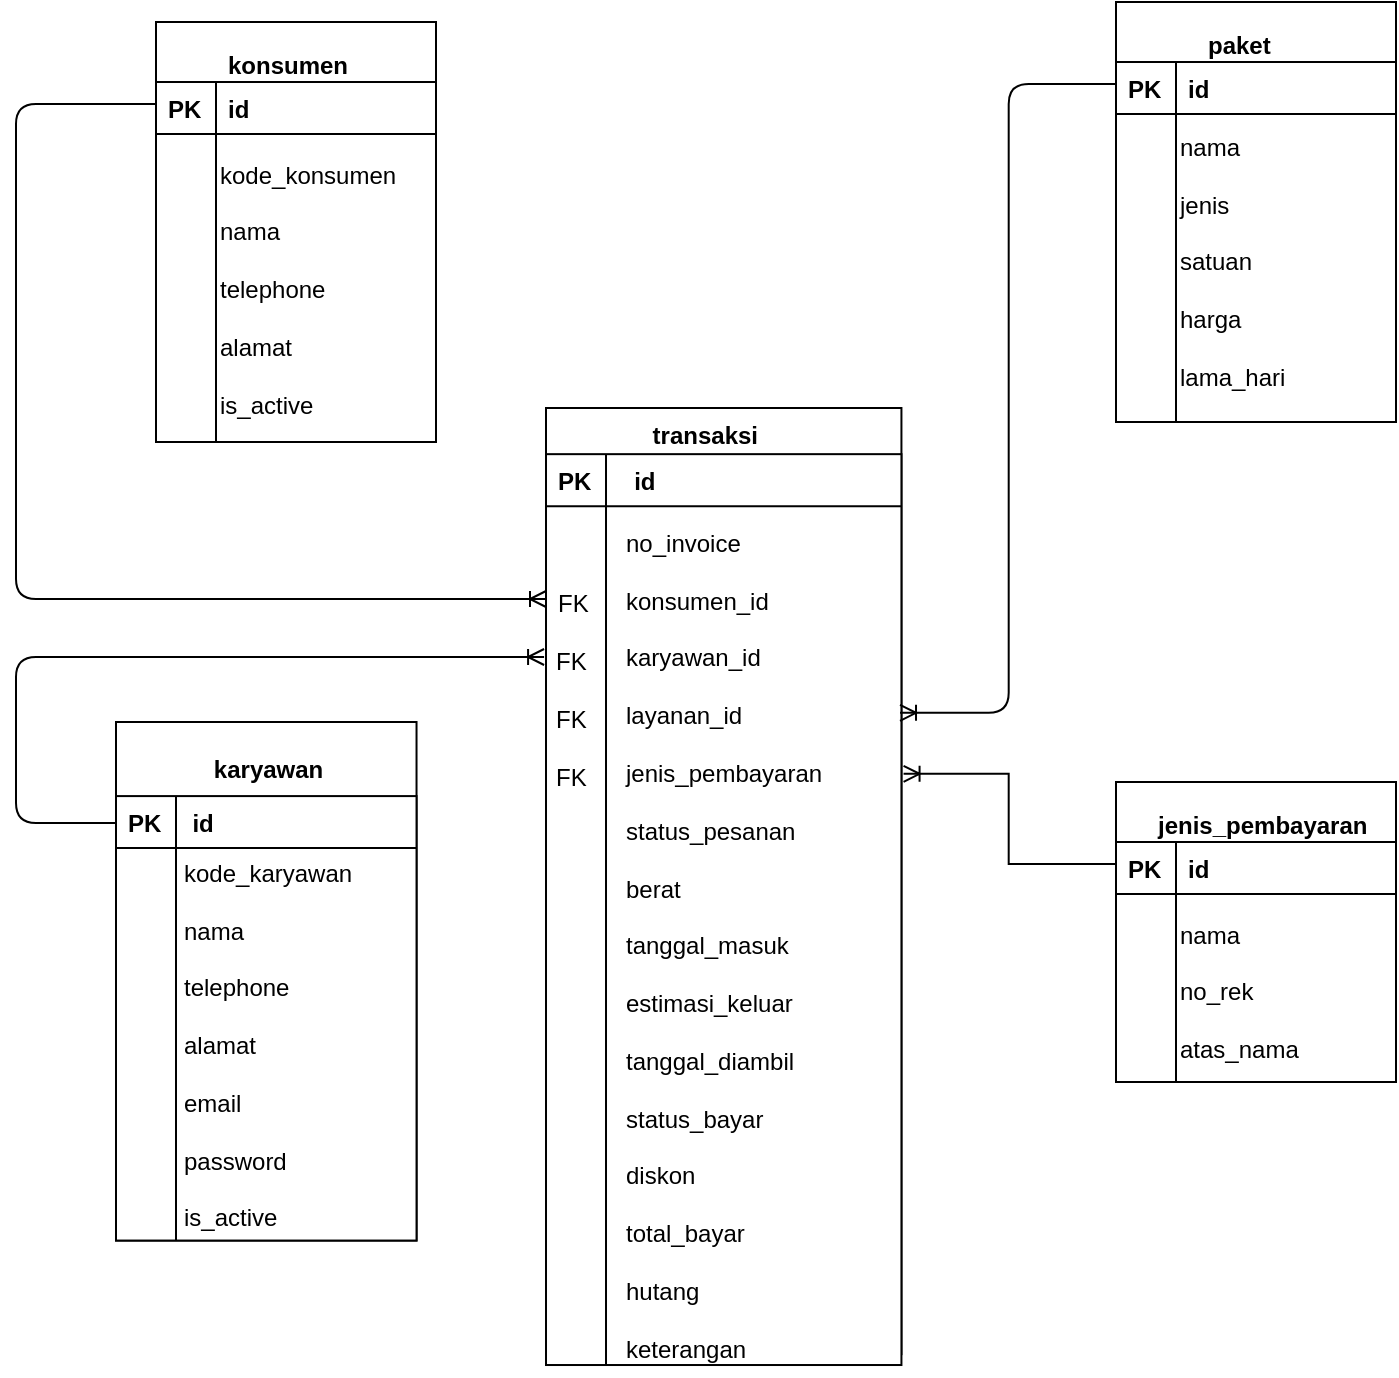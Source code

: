 <mxfile version="21.0.4" type="github">
  <diagram id="C5RBs43oDa-KdzZeNtuy" name="Page-1">
    <mxGraphModel dx="666" dy="566" grid="1" gridSize="10" guides="1" tooltips="1" connect="1" arrows="1" fold="1" page="1" pageScale="1" pageWidth="827" pageHeight="1169" math="0" shadow="0">
      <root>
        <mxCell id="WIyWlLk6GJQsqaUBKTNV-0" />
        <mxCell id="WIyWlLk6GJQsqaUBKTNV-1" parent="WIyWlLk6GJQsqaUBKTNV-0" />
        <mxCell id="DR8zb9UEi-75itsZVS1p-14" value="" style="group" parent="WIyWlLk6GJQsqaUBKTNV-1" vertex="1" connectable="0">
          <mxGeometry x="130" y="150" width="140" height="210" as="geometry" />
        </mxCell>
        <mxCell id="DR8zb9UEi-75itsZVS1p-11" value="" style="rounded=0;whiteSpace=wrap;html=1;movable=1;resizable=1;rotatable=1;deletable=1;editable=1;locked=0;connectable=1;" parent="DR8zb9UEi-75itsZVS1p-14" vertex="1">
          <mxGeometry width="140" height="210" as="geometry" />
        </mxCell>
        <mxCell id="DR8zb9UEi-75itsZVS1p-10" value="" style="shape=internalStorage;whiteSpace=wrap;html=1;backgroundOutline=1;movable=1;resizable=1;rotatable=1;deletable=1;editable=1;locked=0;connectable=1;dx=30;dy=26;" parent="DR8zb9UEi-75itsZVS1p-14" vertex="1">
          <mxGeometry y="30.004" width="140" height="179.996" as="geometry" />
        </mxCell>
        <mxCell id="zkfFHV4jXpPFQw0GAbJ--1" value="PK" style="text;align=left;verticalAlign=top;spacingLeft=4;spacingRight=4;overflow=hidden;rotatable=0;points=[[0,0.5],[1,0.5]];portConstraint=eastwest;fontStyle=1" parent="DR8zb9UEi-75itsZVS1p-14" vertex="1">
          <mxGeometry y="30.004" width="30" height="21.875" as="geometry" />
        </mxCell>
        <mxCell id="DR8zb9UEi-75itsZVS1p-15" value="konsumen" style="text;align=left;verticalAlign=top;spacingLeft=4;spacingRight=4;overflow=hidden;rotatable=0;points=[[0,0.5],[1,0.5]];portConstraint=eastwest;fontStyle=1" parent="DR8zb9UEi-75itsZVS1p-14" vertex="1">
          <mxGeometry x="30" y="8.129" width="80" height="21.875" as="geometry" />
        </mxCell>
        <mxCell id="DR8zb9UEi-75itsZVS1p-16" value="id" style="text;align=left;verticalAlign=top;spacingLeft=4;spacingRight=4;overflow=hidden;rotatable=0;points=[[0,0.5],[1,0.5]];portConstraint=eastwest;fontStyle=1" parent="DR8zb9UEi-75itsZVS1p-14" vertex="1">
          <mxGeometry x="30" y="30.004" width="80" height="21.875" as="geometry" />
        </mxCell>
        <mxCell id="DR8zb9UEi-75itsZVS1p-17" value="kode_konsumen&lt;br&gt;&lt;br&gt;nama&lt;br&gt;&lt;br&gt;telephone&lt;br&gt;&lt;br&gt;alamat&lt;br&gt;&lt;br&gt;is_active&lt;br&gt;&lt;div style=&quot;&quot;&gt;&lt;br&gt;&lt;/div&gt;" style="text;html=1;align=left;verticalAlign=middle;resizable=0;points=[];autosize=1;strokeColor=none;fillColor=none;" parent="DR8zb9UEi-75itsZVS1p-14" vertex="1">
          <mxGeometry x="30" y="61.25" width="110" height="160" as="geometry" />
        </mxCell>
        <mxCell id="DR8zb9UEi-75itsZVS1p-33" value="" style="group" parent="WIyWlLk6GJQsqaUBKTNV-1" vertex="1" connectable="0">
          <mxGeometry x="610" y="140" width="140" height="210" as="geometry" />
        </mxCell>
        <mxCell id="DR8zb9UEi-75itsZVS1p-34" value="" style="rounded=0;whiteSpace=wrap;html=1;movable=1;resizable=1;rotatable=1;deletable=1;editable=1;locked=0;connectable=1;" parent="DR8zb9UEi-75itsZVS1p-33" vertex="1">
          <mxGeometry width="140" height="210" as="geometry" />
        </mxCell>
        <mxCell id="DR8zb9UEi-75itsZVS1p-35" value="" style="shape=internalStorage;whiteSpace=wrap;html=1;backgroundOutline=1;movable=1;resizable=1;rotatable=1;deletable=1;editable=1;locked=0;connectable=1;dx=30;dy=26;align=left;" parent="DR8zb9UEi-75itsZVS1p-33" vertex="1">
          <mxGeometry y="30.004" width="140" height="179.996" as="geometry" />
        </mxCell>
        <mxCell id="DR8zb9UEi-75itsZVS1p-36" value="PK" style="text;align=left;verticalAlign=top;spacingLeft=4;spacingRight=4;overflow=hidden;rotatable=0;points=[[0,0.5],[1,0.5]];portConstraint=eastwest;fontStyle=1" parent="DR8zb9UEi-75itsZVS1p-33" vertex="1">
          <mxGeometry y="30.004" width="30" height="21.875" as="geometry" />
        </mxCell>
        <mxCell id="DR8zb9UEi-75itsZVS1p-37" value="paket" style="text;align=left;verticalAlign=top;spacingLeft=4;spacingRight=4;overflow=hidden;rotatable=0;points=[[0,0.5],[1,0.5]];portConstraint=eastwest;fontStyle=1" parent="DR8zb9UEi-75itsZVS1p-33" vertex="1">
          <mxGeometry x="40" y="8.129" width="80" height="21.875" as="geometry" />
        </mxCell>
        <mxCell id="DR8zb9UEi-75itsZVS1p-38" value="id" style="text;align=left;verticalAlign=top;spacingLeft=4;spacingRight=4;overflow=hidden;rotatable=0;points=[[0,0.5],[1,0.5]];portConstraint=eastwest;fontStyle=1" parent="DR8zb9UEi-75itsZVS1p-33" vertex="1">
          <mxGeometry x="30" y="30.004" width="80" height="21.875" as="geometry" />
        </mxCell>
        <mxCell id="DR8zb9UEi-75itsZVS1p-40" value="nama&lt;br&gt;&lt;br&gt;jenis&lt;br&gt;&lt;br&gt;satuan&lt;br&gt;&lt;br&gt;harga&lt;br&gt;&lt;br&gt;lama_hari&lt;br&gt;" style="text;html=1;align=left;verticalAlign=middle;resizable=0;points=[];autosize=1;strokeColor=none;fillColor=none;" parent="DR8zb9UEi-75itsZVS1p-33" vertex="1">
          <mxGeometry x="30" y="60" width="80" height="140" as="geometry" />
        </mxCell>
        <mxCell id="DR8zb9UEi-75itsZVS1p-41" value="" style="group" parent="WIyWlLk6GJQsqaUBKTNV-1" vertex="1" connectable="0">
          <mxGeometry x="610" y="530" width="140" height="210" as="geometry" />
        </mxCell>
        <mxCell id="DR8zb9UEi-75itsZVS1p-42" value="" style="rounded=0;whiteSpace=wrap;html=1;movable=1;resizable=1;rotatable=1;deletable=1;editable=1;locked=0;connectable=1;" parent="DR8zb9UEi-75itsZVS1p-41" vertex="1">
          <mxGeometry width="140" height="150" as="geometry" />
        </mxCell>
        <mxCell id="DR8zb9UEi-75itsZVS1p-43" value="" style="shape=internalStorage;whiteSpace=wrap;html=1;backgroundOutline=1;movable=1;resizable=1;rotatable=1;deletable=1;editable=1;locked=0;connectable=1;dx=30;dy=26;align=left;" parent="DR8zb9UEi-75itsZVS1p-41" vertex="1">
          <mxGeometry y="30" width="140" height="120" as="geometry" />
        </mxCell>
        <mxCell id="DR8zb9UEi-75itsZVS1p-44" value="PK" style="text;align=left;verticalAlign=top;spacingLeft=4;spacingRight=4;overflow=hidden;rotatable=0;points=[[0,0.5],[1,0.5]];portConstraint=eastwest;fontStyle=1" parent="DR8zb9UEi-75itsZVS1p-41" vertex="1">
          <mxGeometry y="30.004" width="30" height="21.875" as="geometry" />
        </mxCell>
        <mxCell id="DR8zb9UEi-75itsZVS1p-45" value="jenis_pembayaran" style="text;align=left;verticalAlign=top;spacingLeft=4;spacingRight=4;overflow=hidden;rotatable=0;points=[[0,0.5],[1,0.5]];portConstraint=eastwest;fontStyle=1" parent="DR8zb9UEi-75itsZVS1p-41" vertex="1">
          <mxGeometry x="15" y="8.13" width="115" height="21.87" as="geometry" />
        </mxCell>
        <mxCell id="DR8zb9UEi-75itsZVS1p-46" value="id" style="text;align=left;verticalAlign=top;spacingLeft=4;spacingRight=4;overflow=hidden;rotatable=0;points=[[0,0.5],[1,0.5]];portConstraint=eastwest;fontStyle=1" parent="DR8zb9UEi-75itsZVS1p-41" vertex="1">
          <mxGeometry x="30" y="30.004" width="80" height="21.875" as="geometry" />
        </mxCell>
        <mxCell id="DR8zb9UEi-75itsZVS1p-47" value="nama&lt;br&gt;&lt;br&gt;no_rek&lt;br&gt;&lt;br&gt;atas_nama" style="text;html=1;align=left;verticalAlign=middle;resizable=0;points=[];autosize=1;strokeColor=none;fillColor=none;" parent="DR8zb9UEi-75itsZVS1p-41" vertex="1">
          <mxGeometry x="30" y="60" width="80" height="90" as="geometry" />
        </mxCell>
        <mxCell id="DR8zb9UEi-75itsZVS1p-48" value="" style="group" parent="WIyWlLk6GJQsqaUBKTNV-1" vertex="1" connectable="0">
          <mxGeometry x="110" y="500" width="150.267" height="279.046" as="geometry" />
        </mxCell>
        <mxCell id="DR8zb9UEi-75itsZVS1p-26" value="" style="rounded=0;whiteSpace=wrap;html=1;movable=1;resizable=1;rotatable=1;deletable=1;editable=1;locked=0;connectable=1;" parent="DR8zb9UEi-75itsZVS1p-48" vertex="1">
          <mxGeometry width="150.267" height="259.272" as="geometry" />
        </mxCell>
        <mxCell id="DR8zb9UEi-75itsZVS1p-29" value="karyawan" style="text;align=left;verticalAlign=top;spacingLeft=4;spacingRight=4;overflow=hidden;rotatable=0;points=[[0,0.5],[1,0.5]];portConstraint=eastwest;fontStyle=1" parent="DR8zb9UEi-75itsZVS1p-48" vertex="1">
          <mxGeometry x="42.933" y="10.04" width="85.867" height="19.96" as="geometry" />
        </mxCell>
        <mxCell id="DR8zb9UEi-75itsZVS1p-32" value="" style="group" parent="DR8zb9UEi-75itsZVS1p-48" vertex="1" connectable="0">
          <mxGeometry y="37.043" width="150.267" height="242.003" as="geometry" />
        </mxCell>
        <mxCell id="DR8zb9UEi-75itsZVS1p-27" value="" style="shape=internalStorage;whiteSpace=wrap;html=1;backgroundOutline=1;movable=1;resizable=1;rotatable=1;deletable=1;editable=1;locked=0;connectable=1;dx=30;dy=26;" parent="DR8zb9UEi-75itsZVS1p-32" vertex="1">
          <mxGeometry y="2.091e-14" width="150.267" height="222.228" as="geometry" />
        </mxCell>
        <mxCell id="DR8zb9UEi-75itsZVS1p-28" value="PK" style="text;align=left;verticalAlign=top;spacingLeft=4;spacingRight=4;overflow=hidden;rotatable=0;points=[[0,0.5],[1,0.5]];portConstraint=eastwest;fontStyle=1" parent="DR8zb9UEi-75itsZVS1p-32" vertex="1">
          <mxGeometry width="32.2" height="27.007" as="geometry" />
        </mxCell>
        <mxCell id="DR8zb9UEi-75itsZVS1p-30" value="id" style="text;align=left;verticalAlign=top;spacingLeft=4;spacingRight=4;overflow=hidden;rotatable=0;points=[[0,0.5],[1,0.5]];portConstraint=eastwest;fontStyle=1" parent="DR8zb9UEi-75itsZVS1p-32" vertex="1">
          <mxGeometry x="32.2" y="1.394e-14" width="85.867" height="27.007" as="geometry" />
        </mxCell>
        <mxCell id="DR8zb9UEi-75itsZVS1p-31" value="kode_karyawan&lt;br&gt;&lt;br&gt;nama&lt;br&gt;&lt;br&gt;telephone&lt;br&gt;&lt;br&gt;alamat&lt;br&gt;&lt;br&gt;email&lt;br&gt;&lt;br&gt;password&lt;br&gt;&lt;br&gt;is_active&lt;br&gt;&lt;div style=&quot;&quot;&gt;&lt;br&gt;&lt;/div&gt;" style="text;html=1;align=left;verticalAlign=middle;resizable=0;points=[];autosize=1;strokeColor=none;fillColor=none;" parent="DR8zb9UEi-75itsZVS1p-32" vertex="1">
          <mxGeometry x="32.2" y="22.003" width="110" height="220" as="geometry" />
        </mxCell>
        <mxCell id="DR8zb9UEi-75itsZVS1p-60" value="" style="group" parent="WIyWlLk6GJQsqaUBKTNV-1" vertex="1" connectable="0">
          <mxGeometry x="325" y="342.999" width="177.721" height="483.837" as="geometry" />
        </mxCell>
        <mxCell id="DR8zb9UEi-75itsZVS1p-51" value="" style="rounded=0;whiteSpace=wrap;html=1;movable=1;resizable=1;rotatable=1;deletable=1;editable=1;locked=0;connectable=1;" parent="DR8zb9UEi-75itsZVS1p-60" vertex="1">
          <mxGeometry y="0.001" width="177.72" height="473.08" as="geometry" />
        </mxCell>
        <mxCell id="DR8zb9UEi-75itsZVS1p-54" value="" style="shape=internalStorage;whiteSpace=wrap;html=1;backgroundOutline=1;movable=1;resizable=1;rotatable=1;deletable=1;editable=1;locked=0;connectable=1;dx=30;dy=26;" parent="DR8zb9UEi-75itsZVS1p-60" vertex="1">
          <mxGeometry x="0.004" y="23.081" width="177.717" height="455.43" as="geometry" />
        </mxCell>
        <mxCell id="DR8zb9UEi-75itsZVS1p-55" value="PK" style="text;align=left;verticalAlign=top;spacingLeft=4;spacingRight=4;overflow=hidden;rotatable=0;points=[[0,0.5],[1,0.5]];portConstraint=eastwest;fontStyle=1" parent="DR8zb9UEi-75itsZVS1p-60" vertex="1">
          <mxGeometry y="23.082" width="38.081" height="30.754" as="geometry" />
        </mxCell>
        <mxCell id="DR8zb9UEi-75itsZVS1p-56" value="id" style="text;align=left;verticalAlign=top;spacingLeft=4;spacingRight=4;overflow=hidden;rotatable=0;points=[[0,0.5],[1,0.5]];portConstraint=eastwest;fontStyle=1" parent="DR8zb9UEi-75itsZVS1p-60" vertex="1">
          <mxGeometry x="38.081" y="23.082" width="101.551" height="30.754" as="geometry" />
        </mxCell>
        <mxCell id="DR8zb9UEi-75itsZVS1p-57" value="no_invoice&lt;br&gt;&lt;br&gt;konsumen_id&lt;br&gt;&lt;br&gt;karyawan_id&lt;br&gt;&lt;br&gt;layanan_id&lt;br&gt;&lt;br&gt;jenis_pembayaran&lt;br&gt;&lt;br&gt;status_pesanan&lt;br&gt;&lt;br&gt;berat&lt;br&gt;&lt;div style=&quot;&quot;&gt;&lt;br&gt;&lt;/div&gt;&lt;div style=&quot;&quot;&gt;tanggal_masuk&lt;/div&gt;&lt;div style=&quot;&quot;&gt;&lt;br&gt;&lt;/div&gt;&lt;div style=&quot;&quot;&gt;estimasi_keluar&lt;/div&gt;&lt;div style=&quot;&quot;&gt;&lt;br&gt;&lt;/div&gt;&lt;div style=&quot;&quot;&gt;tanggal_diambil&lt;/div&gt;&lt;div style=&quot;&quot;&gt;&lt;br&gt;&lt;/div&gt;&lt;div style=&quot;&quot;&gt;status_bayar&lt;/div&gt;&lt;div style=&quot;&quot;&gt;&lt;br&gt;&lt;/div&gt;&lt;div style=&quot;&quot;&gt;diskon&lt;/div&gt;&lt;div style=&quot;&quot;&gt;&lt;br&gt;&lt;/div&gt;&lt;div style=&quot;&quot;&gt;total_bayar&lt;/div&gt;&lt;div style=&quot;&quot;&gt;&lt;br&gt;&lt;/div&gt;&lt;div style=&quot;&quot;&gt;hutang&lt;/div&gt;&lt;div style=&quot;&quot;&gt;&lt;br&gt;&lt;/div&gt;&lt;div style=&quot;&quot;&gt;keterangan&lt;/div&gt;" style="text;html=1;align=left;verticalAlign=middle;resizable=0;points=[];autosize=1;strokeColor=none;fillColor=none;" parent="DR8zb9UEi-75itsZVS1p-60" vertex="1">
          <mxGeometry x="38.081" y="53.837" width="130" height="430" as="geometry" />
        </mxCell>
        <mxCell id="DR8zb9UEi-75itsZVS1p-52" value="transaksi" style="text;align=left;verticalAlign=top;spacingLeft=4;spacingRight=4;overflow=hidden;rotatable=0;points=[[0,0.5],[1,0.5]];portConstraint=eastwest;fontStyle=1" parent="DR8zb9UEi-75itsZVS1p-60" vertex="1">
          <mxGeometry x="47.306" width="101.551" height="23.079" as="geometry" />
        </mxCell>
        <mxCell id="DR8zb9UEi-75itsZVS1p-62" value="FK" style="text;align=left;verticalAlign=top;spacingLeft=4;spacingRight=4;overflow=hidden;rotatable=0;points=[[0,0.5],[1,0.5]];portConstraint=eastwest;fontStyle=0" parent="DR8zb9UEi-75itsZVS1p-60" vertex="1">
          <mxGeometry y="84" width="30" height="23" as="geometry" />
        </mxCell>
        <mxCell id="DR8zb9UEi-75itsZVS1p-63" value="FK" style="text;align=left;verticalAlign=top;spacingLeft=4;spacingRight=4;overflow=hidden;rotatable=0;points=[[0,0.5],[1,0.5]];portConstraint=eastwest;fontStyle=0" parent="DR8zb9UEi-75itsZVS1p-60" vertex="1">
          <mxGeometry x="-0.96" y="113" width="30" height="23" as="geometry" />
        </mxCell>
        <mxCell id="DR8zb9UEi-75itsZVS1p-64" value="FK" style="text;align=left;verticalAlign=top;spacingLeft=4;spacingRight=4;overflow=hidden;rotatable=0;points=[[0,0.5],[1,0.5]];portConstraint=eastwest;fontStyle=0" parent="DR8zb9UEi-75itsZVS1p-60" vertex="1">
          <mxGeometry x="-0.96" y="142" width="30" height="23" as="geometry" />
        </mxCell>
        <mxCell id="DR8zb9UEi-75itsZVS1p-65" value="FK" style="text;align=left;verticalAlign=top;spacingLeft=4;spacingRight=4;overflow=hidden;rotatable=0;points=[[0,0.5],[1,0.5]];portConstraint=eastwest;fontStyle=0" parent="DR8zb9UEi-75itsZVS1p-60" vertex="1">
          <mxGeometry x="-0.96" y="171" width="30" height="23" as="geometry" />
        </mxCell>
        <mxCell id="DR8zb9UEi-75itsZVS1p-67" style="edgeStyle=orthogonalEdgeStyle;rounded=1;orthogonalLoop=1;jettySize=auto;html=1;entryX=0;entryY=0.5;entryDx=0;entryDy=0;endArrow=ERoneToMany;endFill=0;" parent="WIyWlLk6GJQsqaUBKTNV-1" source="zkfFHV4jXpPFQw0GAbJ--1" target="DR8zb9UEi-75itsZVS1p-62" edge="1">
          <mxGeometry relative="1" as="geometry">
            <mxPoint x="50" y="470" as="targetPoint" />
            <Array as="points">
              <mxPoint x="60" y="191" />
              <mxPoint x="60" y="439" />
            </Array>
          </mxGeometry>
        </mxCell>
        <mxCell id="DR8zb9UEi-75itsZVS1p-69" style="edgeStyle=orthogonalEdgeStyle;rounded=1;orthogonalLoop=1;jettySize=auto;html=1;entryX=0;entryY=0.5;entryDx=0;entryDy=0;endArrow=ERoneToMany;endFill=0;" parent="WIyWlLk6GJQsqaUBKTNV-1" source="DR8zb9UEi-75itsZVS1p-28" target="DR8zb9UEi-75itsZVS1p-63" edge="1">
          <mxGeometry relative="1" as="geometry">
            <Array as="points">
              <mxPoint x="60" y="551" />
              <mxPoint x="60" y="467" />
            </Array>
          </mxGeometry>
        </mxCell>
        <mxCell id="DR8zb9UEi-75itsZVS1p-70" style="edgeStyle=orthogonalEdgeStyle;rounded=1;orthogonalLoop=1;jettySize=auto;html=1;entryX=0.996;entryY=0.284;entryDx=0;entryDy=0;entryPerimeter=0;endArrow=ERoneToMany;endFill=0;" parent="WIyWlLk6GJQsqaUBKTNV-1" source="DR8zb9UEi-75itsZVS1p-36" target="DR8zb9UEi-75itsZVS1p-54" edge="1">
          <mxGeometry relative="1" as="geometry" />
        </mxCell>
        <mxCell id="DR8zb9UEi-75itsZVS1p-71" style="edgeStyle=orthogonalEdgeStyle;rounded=0;orthogonalLoop=1;jettySize=auto;html=1;entryX=1.006;entryY=0.351;entryDx=0;entryDy=0;entryPerimeter=0;endArrow=ERoneToMany;endFill=0;" parent="WIyWlLk6GJQsqaUBKTNV-1" source="DR8zb9UEi-75itsZVS1p-44" target="DR8zb9UEi-75itsZVS1p-54" edge="1">
          <mxGeometry relative="1" as="geometry" />
        </mxCell>
      </root>
    </mxGraphModel>
  </diagram>
</mxfile>
